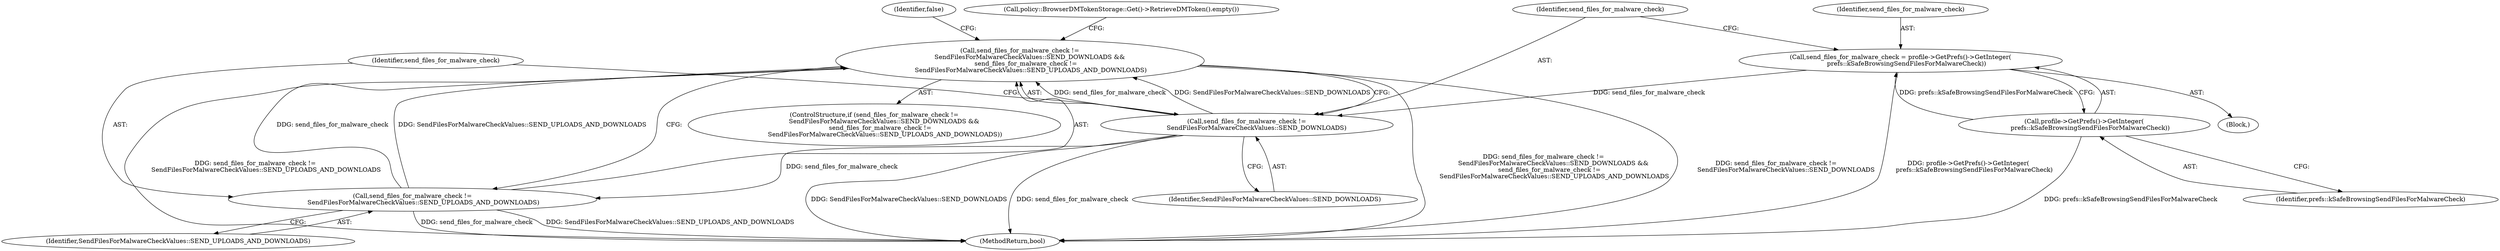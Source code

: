 digraph "0_Chrome_507241119f279c31766bd41c33d6ffb6851e2d7e_3@API" {
"1000149" [label="(Call,send_files_for_malware_check !=\n          SendFilesForMalwareCheckValues::SEND_DOWNLOADS &&\n      send_files_for_malware_check !=\n           SendFilesForMalwareCheckValues::SEND_UPLOADS_AND_DOWNLOADS)"];
"1000150" [label="(Call,send_files_for_malware_check !=\n          SendFilesForMalwareCheckValues::SEND_DOWNLOADS)"];
"1000144" [label="(Call,send_files_for_malware_check = profile->GetPrefs()->GetInteger(\n      prefs::kSafeBrowsingSendFilesForMalwareCheck))"];
"1000146" [label="(Call,profile->GetPrefs()->GetInteger(\n      prefs::kSafeBrowsingSendFilesForMalwareCheck))"];
"1000153" [label="(Call,send_files_for_malware_check !=\n           SendFilesForMalwareCheckValues::SEND_UPLOADS_AND_DOWNLOADS)"];
"1000144" [label="(Call,send_files_for_malware_check = profile->GetPrefs()->GetInteger(\n      prefs::kSafeBrowsingSendFilesForMalwareCheck))"];
"1000148" [label="(ControlStructure,if (send_files_for_malware_check !=\n          SendFilesForMalwareCheckValues::SEND_DOWNLOADS &&\n      send_files_for_malware_check !=\n           SendFilesForMalwareCheckValues::SEND_UPLOADS_AND_DOWNLOADS))"];
"1000157" [label="(Identifier,false)"];
"1000152" [label="(Identifier,SendFilesForMalwareCheckValues::SEND_DOWNLOADS)"];
"1000150" [label="(Call,send_files_for_malware_check !=\n          SendFilesForMalwareCheckValues::SEND_DOWNLOADS)"];
"1000102" [label="(Block,)"];
"1000145" [label="(Identifier,send_files_for_malware_check)"];
"1000147" [label="(Identifier,prefs::kSafeBrowsingSendFilesForMalwareCheck)"];
"1000146" [label="(Call,profile->GetPrefs()->GetInteger(\n      prefs::kSafeBrowsingSendFilesForMalwareCheck))"];
"1000160" [label="(Call,policy::BrowserDMTokenStorage::Get()->RetrieveDMToken().empty())"];
"1000153" [label="(Call,send_files_for_malware_check !=\n           SendFilesForMalwareCheckValues::SEND_UPLOADS_AND_DOWNLOADS)"];
"1000151" [label="(Identifier,send_files_for_malware_check)"];
"1000149" [label="(Call,send_files_for_malware_check !=\n          SendFilesForMalwareCheckValues::SEND_DOWNLOADS &&\n      send_files_for_malware_check !=\n           SendFilesForMalwareCheckValues::SEND_UPLOADS_AND_DOWNLOADS)"];
"1000155" [label="(Identifier,SendFilesForMalwareCheckValues::SEND_UPLOADS_AND_DOWNLOADS)"];
"1000154" [label="(Identifier,send_files_for_malware_check)"];
"1000161" [label="(MethodReturn,bool)"];
"1000149" -> "1000148"  [label="AST: "];
"1000149" -> "1000150"  [label="CFG: "];
"1000149" -> "1000153"  [label="CFG: "];
"1000150" -> "1000149"  [label="AST: "];
"1000153" -> "1000149"  [label="AST: "];
"1000157" -> "1000149"  [label="CFG: "];
"1000160" -> "1000149"  [label="CFG: "];
"1000149" -> "1000161"  [label="DDG: send_files_for_malware_check !=\n          SendFilesForMalwareCheckValues::SEND_DOWNLOADS &&\n      send_files_for_malware_check !=\n           SendFilesForMalwareCheckValues::SEND_UPLOADS_AND_DOWNLOADS"];
"1000149" -> "1000161"  [label="DDG: send_files_for_malware_check !=\n          SendFilesForMalwareCheckValues::SEND_DOWNLOADS"];
"1000149" -> "1000161"  [label="DDG: send_files_for_malware_check !=\n           SendFilesForMalwareCheckValues::SEND_UPLOADS_AND_DOWNLOADS"];
"1000150" -> "1000149"  [label="DDG: send_files_for_malware_check"];
"1000150" -> "1000149"  [label="DDG: SendFilesForMalwareCheckValues::SEND_DOWNLOADS"];
"1000153" -> "1000149"  [label="DDG: send_files_for_malware_check"];
"1000153" -> "1000149"  [label="DDG: SendFilesForMalwareCheckValues::SEND_UPLOADS_AND_DOWNLOADS"];
"1000150" -> "1000152"  [label="CFG: "];
"1000151" -> "1000150"  [label="AST: "];
"1000152" -> "1000150"  [label="AST: "];
"1000154" -> "1000150"  [label="CFG: "];
"1000150" -> "1000161"  [label="DDG: send_files_for_malware_check"];
"1000150" -> "1000161"  [label="DDG: SendFilesForMalwareCheckValues::SEND_DOWNLOADS"];
"1000144" -> "1000150"  [label="DDG: send_files_for_malware_check"];
"1000150" -> "1000153"  [label="DDG: send_files_for_malware_check"];
"1000144" -> "1000102"  [label="AST: "];
"1000144" -> "1000146"  [label="CFG: "];
"1000145" -> "1000144"  [label="AST: "];
"1000146" -> "1000144"  [label="AST: "];
"1000151" -> "1000144"  [label="CFG: "];
"1000144" -> "1000161"  [label="DDG: profile->GetPrefs()->GetInteger(\n      prefs::kSafeBrowsingSendFilesForMalwareCheck)"];
"1000146" -> "1000144"  [label="DDG: prefs::kSafeBrowsingSendFilesForMalwareCheck"];
"1000146" -> "1000147"  [label="CFG: "];
"1000147" -> "1000146"  [label="AST: "];
"1000146" -> "1000161"  [label="DDG: prefs::kSafeBrowsingSendFilesForMalwareCheck"];
"1000153" -> "1000155"  [label="CFG: "];
"1000154" -> "1000153"  [label="AST: "];
"1000155" -> "1000153"  [label="AST: "];
"1000153" -> "1000161"  [label="DDG: send_files_for_malware_check"];
"1000153" -> "1000161"  [label="DDG: SendFilesForMalwareCheckValues::SEND_UPLOADS_AND_DOWNLOADS"];
}
